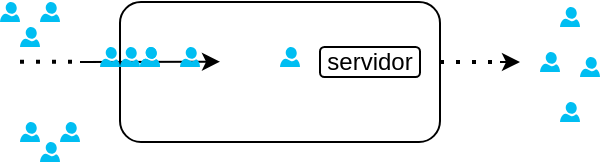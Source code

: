 <mxfile version="21.1.2" type="github">
  <diagram name="Página-1" id="qFgTMPvM59LVLmVezNB7">
    <mxGraphModel dx="373" dy="178" grid="1" gridSize="10" guides="1" tooltips="1" connect="1" arrows="1" fold="1" page="1" pageScale="1" pageWidth="827" pageHeight="1169" math="0" shadow="0">
      <root>
        <mxCell id="0" />
        <mxCell id="1" parent="0" />
        <mxCell id="eMvXWnumRf7xoEcsRl7s-1" value="" style="rounded=1;whiteSpace=wrap;html=1;" vertex="1" parent="1">
          <mxGeometry x="120" y="200" width="160" height="70" as="geometry" />
        </mxCell>
        <mxCell id="eMvXWnumRf7xoEcsRl7s-3" value="" style="endArrow=classic;html=1;rounded=0;" edge="1" parent="1">
          <mxGeometry width="50" height="50" relative="1" as="geometry">
            <mxPoint x="100" y="230" as="sourcePoint" />
            <mxPoint x="170" y="229.83" as="targetPoint" />
          </mxGeometry>
        </mxCell>
        <mxCell id="eMvXWnumRf7xoEcsRl7s-6" value="servidor" style="rounded=1;whiteSpace=wrap;html=1;" vertex="1" parent="1">
          <mxGeometry x="220" y="222.5" width="50" height="15" as="geometry" />
        </mxCell>
        <mxCell id="eMvXWnumRf7xoEcsRl7s-19" value="" style="verticalLabelPosition=bottom;html=1;verticalAlign=top;align=center;strokeColor=none;fillColor=#00BEF2;shape=mxgraph.azure.user;" vertex="1" parent="1">
          <mxGeometry x="120" y="222.5" width="10" height="10" as="geometry" />
        </mxCell>
        <mxCell id="eMvXWnumRf7xoEcsRl7s-21" value="" style="verticalLabelPosition=bottom;html=1;verticalAlign=top;align=center;strokeColor=none;fillColor=#00BEF2;shape=mxgraph.azure.user;" vertex="1" parent="1">
          <mxGeometry x="110" y="222.5" width="10" height="10" as="geometry" />
        </mxCell>
        <mxCell id="eMvXWnumRf7xoEcsRl7s-24" value="" style="verticalLabelPosition=bottom;html=1;verticalAlign=top;align=center;strokeColor=none;fillColor=#00BEF2;shape=mxgraph.azure.user;" vertex="1" parent="1">
          <mxGeometry x="130" y="222.5" width="10" height="10" as="geometry" />
        </mxCell>
        <mxCell id="eMvXWnumRf7xoEcsRl7s-27" value="" style="verticalLabelPosition=bottom;html=1;verticalAlign=top;align=center;strokeColor=none;fillColor=#00BEF2;shape=mxgraph.azure.user;" vertex="1" parent="1">
          <mxGeometry x="130" y="222.5" width="10" height="10" as="geometry" />
        </mxCell>
        <mxCell id="eMvXWnumRf7xoEcsRl7s-29" value="" style="verticalLabelPosition=bottom;html=1;verticalAlign=top;align=center;strokeColor=none;fillColor=#00BEF2;shape=mxgraph.azure.user;" vertex="1" parent="1">
          <mxGeometry x="200" y="222.5" width="10" height="10" as="geometry" />
        </mxCell>
        <mxCell id="eMvXWnumRf7xoEcsRl7s-30" value="" style="verticalLabelPosition=bottom;html=1;verticalAlign=top;align=center;strokeColor=none;fillColor=#00BEF2;shape=mxgraph.azure.user;" vertex="1" parent="1">
          <mxGeometry x="150" y="222.5" width="10" height="10" as="geometry" />
        </mxCell>
        <mxCell id="eMvXWnumRf7xoEcsRl7s-31" value="" style="verticalLabelPosition=bottom;html=1;verticalAlign=top;align=center;strokeColor=none;fillColor=#00BEF2;shape=mxgraph.azure.user;" vertex="1" parent="1">
          <mxGeometry x="80" y="200" width="10" height="10" as="geometry" />
        </mxCell>
        <mxCell id="eMvXWnumRf7xoEcsRl7s-32" value="" style="verticalLabelPosition=bottom;html=1;verticalAlign=top;align=center;strokeColor=none;fillColor=#00BEF2;shape=mxgraph.azure.user;" vertex="1" parent="1">
          <mxGeometry x="70" y="212.5" width="10" height="10" as="geometry" />
        </mxCell>
        <mxCell id="eMvXWnumRf7xoEcsRl7s-33" value="" style="verticalLabelPosition=bottom;html=1;verticalAlign=top;align=center;strokeColor=none;fillColor=#00BEF2;shape=mxgraph.azure.user;" vertex="1" parent="1">
          <mxGeometry x="60" y="200" width="10" height="10" as="geometry" />
        </mxCell>
        <mxCell id="eMvXWnumRf7xoEcsRl7s-34" value="" style="verticalLabelPosition=bottom;html=1;verticalAlign=top;align=center;strokeColor=none;fillColor=#00BEF2;shape=mxgraph.azure.user;" vertex="1" parent="1">
          <mxGeometry x="90" y="260" width="10" height="10" as="geometry" />
        </mxCell>
        <mxCell id="eMvXWnumRf7xoEcsRl7s-35" value="" style="verticalLabelPosition=bottom;html=1;verticalAlign=top;align=center;strokeColor=none;fillColor=#00BEF2;shape=mxgraph.azure.user;" vertex="1" parent="1">
          <mxGeometry x="70" y="260" width="10" height="10" as="geometry" />
        </mxCell>
        <mxCell id="eMvXWnumRf7xoEcsRl7s-36" value="" style="verticalLabelPosition=bottom;html=1;verticalAlign=top;align=center;strokeColor=none;fillColor=#00BEF2;shape=mxgraph.azure.user;" vertex="1" parent="1">
          <mxGeometry x="80" y="270" width="10" height="10" as="geometry" />
        </mxCell>
        <mxCell id="eMvXWnumRf7xoEcsRl7s-47" value="" style="endArrow=none;dashed=1;html=1;dashPattern=1 3;strokeWidth=2;rounded=0;" edge="1" parent="1">
          <mxGeometry width="50" height="50" relative="1" as="geometry">
            <mxPoint x="280" y="230" as="sourcePoint" />
            <mxPoint x="310" y="230" as="targetPoint" />
          </mxGeometry>
        </mxCell>
        <mxCell id="eMvXWnumRf7xoEcsRl7s-48" value="" style="endArrow=none;dashed=1;html=1;dashPattern=1 3;strokeWidth=2;rounded=0;" edge="1" parent="1">
          <mxGeometry width="50" height="50" relative="1" as="geometry">
            <mxPoint x="70" y="229.83" as="sourcePoint" />
            <mxPoint x="100" y="229.83" as="targetPoint" />
          </mxGeometry>
        </mxCell>
        <mxCell id="eMvXWnumRf7xoEcsRl7s-50" value="" style="endArrow=classic;html=1;rounded=0;" edge="1" parent="1">
          <mxGeometry width="50" height="50" relative="1" as="geometry">
            <mxPoint x="310" y="230" as="sourcePoint" />
            <mxPoint x="320" y="230" as="targetPoint" />
          </mxGeometry>
        </mxCell>
        <mxCell id="eMvXWnumRf7xoEcsRl7s-51" value="" style="verticalLabelPosition=bottom;html=1;verticalAlign=top;align=center;strokeColor=none;fillColor=#00BEF2;shape=mxgraph.azure.user;" vertex="1" parent="1">
          <mxGeometry x="330" y="225" width="10" height="10" as="geometry" />
        </mxCell>
        <mxCell id="eMvXWnumRf7xoEcsRl7s-52" value="" style="verticalLabelPosition=bottom;html=1;verticalAlign=top;align=center;strokeColor=none;fillColor=#00BEF2;shape=mxgraph.azure.user;" vertex="1" parent="1">
          <mxGeometry x="340" y="250" width="10" height="10" as="geometry" />
        </mxCell>
        <mxCell id="eMvXWnumRf7xoEcsRl7s-53" value="" style="verticalLabelPosition=bottom;html=1;verticalAlign=top;align=center;strokeColor=none;fillColor=#00BEF2;shape=mxgraph.azure.user;" vertex="1" parent="1">
          <mxGeometry x="340" y="202.5" width="10" height="10" as="geometry" />
        </mxCell>
        <mxCell id="eMvXWnumRf7xoEcsRl7s-54" value="" style="verticalLabelPosition=bottom;html=1;verticalAlign=top;align=center;strokeColor=none;fillColor=#00BEF2;shape=mxgraph.azure.user;" vertex="1" parent="1">
          <mxGeometry x="350" y="227.5" width="10" height="10" as="geometry" />
        </mxCell>
      </root>
    </mxGraphModel>
  </diagram>
</mxfile>
